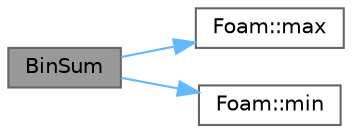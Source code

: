 digraph "BinSum"
{
 // LATEX_PDF_SIZE
  bgcolor="transparent";
  edge [fontname=Helvetica,fontsize=10,labelfontname=Helvetica,labelfontsize=10];
  node [fontname=Helvetica,fontsize=10,shape=box,height=0.2,width=0.4];
  rankdir="LR";
  Node1 [id="Node000001",label="BinSum",height=0.2,width=0.4,color="gray40", fillcolor="grey60", style="filled", fontcolor="black",tooltip=" "];
  Node1 -> Node2 [id="edge1_Node000001_Node000002",color="steelblue1",style="solid",tooltip=" "];
  Node2 [id="Node000002",label="Foam::max",height=0.2,width=0.4,color="grey40", fillcolor="white", style="filled",URL="$namespaceFoam.html#a0e0c00c14acbabe88eec56a8b0fa2806",tooltip=" "];
  Node1 -> Node3 [id="edge2_Node000001_Node000003",color="steelblue1",style="solid",tooltip=" "];
  Node3 [id="Node000003",label="Foam::min",height=0.2,width=0.4,color="grey40", fillcolor="white", style="filled",URL="$namespaceFoam.html#a96b65441175bbfb9a869045dc05fb0b9",tooltip=" "];
}
